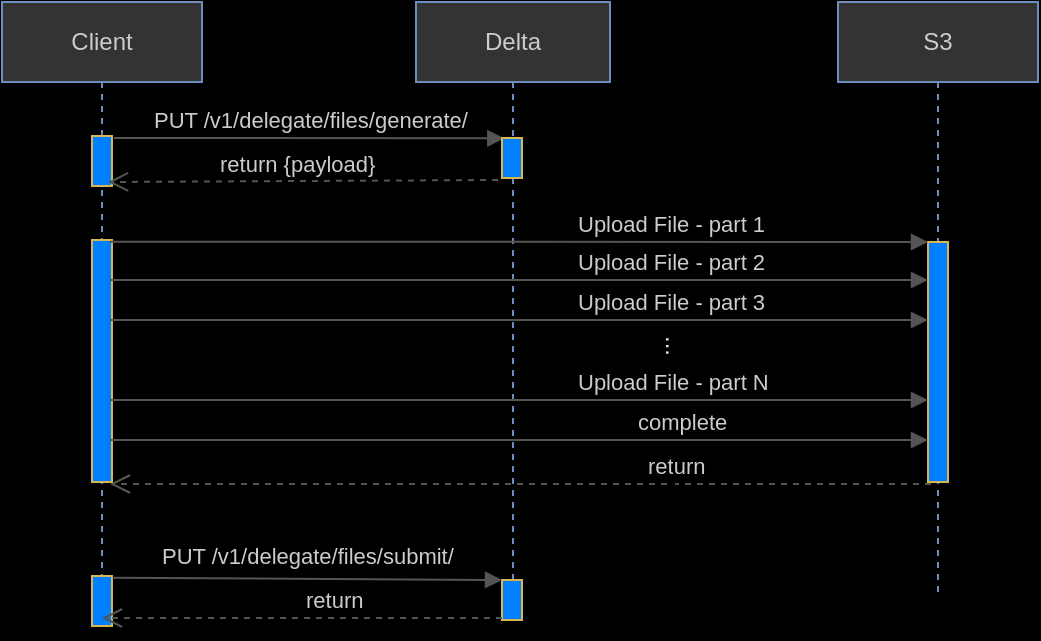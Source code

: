 <mxfile version="24.7.8">
  <diagram id="gVV5lhUfiPa0L9g_i5hR" name="Files">
    <mxGraphModel dx="617" dy="516" grid="0" gridSize="10" guides="1" tooltips="1" connect="1" arrows="1" fold="1" page="1" pageScale="1" pageWidth="827" pageHeight="1169" background="#000000" math="0" shadow="0">
      <root>
        <mxCell id="0" />
        <mxCell id="1" parent="0" />
        <mxCell id="4t5hnGVO_0YLoDygpRsN-1" value="Client" style="shape=umlLifeline;perimeter=lifelinePerimeter;whiteSpace=wrap;html=1;container=1;collapsible=0;recursiveResize=0;outlineConnect=0;fillColor=#333333;strokeColor=#6c8ebf;fontColor=#CCCCCC;" vertex="1" parent="1">
          <mxGeometry x="200" y="80" width="100" height="312" as="geometry" />
        </mxCell>
        <mxCell id="4t5hnGVO_0YLoDygpRsN-2" value="" style="html=1;points=[];perimeter=orthogonalPerimeter;fillColor=#007FFF;strokeColor=#d6b656;fontColor=#CCCCCC;" vertex="1" parent="4t5hnGVO_0YLoDygpRsN-1">
          <mxGeometry x="45" y="67" width="10" height="25" as="geometry" />
        </mxCell>
        <mxCell id="4t5hnGVO_0YLoDygpRsN-5" value="" style="html=1;points=[];perimeter=orthogonalPerimeter;fillColor=#007FFF;strokeColor=#d6b656;fontColor=#CCCCCC;" vertex="1" parent="4t5hnGVO_0YLoDygpRsN-1">
          <mxGeometry x="45" y="287" width="10" height="25" as="geometry" />
        </mxCell>
        <mxCell id="4t5hnGVO_0YLoDygpRsN-14" value="PUT /v1/delegate/files/generate/" style="html=1;verticalAlign=bottom;endArrow=block;entryX=0;entryY=0;labelBackgroundColor=none;strokeColor=#545454;fontColor=#CCCCCC;align=left;exitX=0.986;exitY=0.993;exitDx=0;exitDy=0;exitPerimeter=0;" edge="1" parent="4t5hnGVO_0YLoDygpRsN-1">
          <mxGeometry x="-0.816" relative="1" as="geometry">
            <mxPoint x="56.0" y="68" as="sourcePoint" />
            <mxPoint as="offset" />
            <mxPoint x="251.14" y="68.14" as="targetPoint" />
          </mxGeometry>
        </mxCell>
        <mxCell id="4t5hnGVO_0YLoDygpRsN-15" value="return {payload}" style="html=1;verticalAlign=bottom;endArrow=open;dashed=1;endSize=8;exitX=0;exitY=0.95;labelBackgroundColor=none;strokeColor=#545454;fontColor=#CCCCCC;align=left;" edge="1" parent="4t5hnGVO_0YLoDygpRsN-1">
          <mxGeometry x="0.446" relative="1" as="geometry">
            <mxPoint x="53" y="90" as="targetPoint" />
            <mxPoint x="248" y="89" as="sourcePoint" />
            <mxPoint as="offset" />
          </mxGeometry>
        </mxCell>
        <mxCell id="voVUpHhrjdc2uoY4iucY-1" value="" style="html=1;points=[];perimeter=orthogonalPerimeter;fillColor=#007FFF;strokeColor=#d6b656;fontColor=#CCCCCC;" vertex="1" parent="4t5hnGVO_0YLoDygpRsN-1">
          <mxGeometry x="45" y="119" width="10" height="121" as="geometry" />
        </mxCell>
        <mxCell id="4t5hnGVO_0YLoDygpRsN-11" value="Delta" style="shape=umlLifeline;perimeter=lifelinePerimeter;whiteSpace=wrap;html=1;container=1;collapsible=0;recursiveResize=0;outlineConnect=0;fillColor=#333333;strokeColor=#6c8ebf;fontColor=#CCCCCC;" vertex="1" parent="1">
          <mxGeometry x="407" y="80" width="97" height="299" as="geometry" />
        </mxCell>
        <mxCell id="4t5hnGVO_0YLoDygpRsN-12" value="" style="html=1;points=[];perimeter=orthogonalPerimeter;fillColor=#007FFF;strokeColor=#d6b656;fontColor=#007FFF;" vertex="1" parent="4t5hnGVO_0YLoDygpRsN-11">
          <mxGeometry x="43" y="68" width="10" height="20" as="geometry" />
        </mxCell>
        <mxCell id="4t5hnGVO_0YLoDygpRsN-13" value="" style="html=1;points=[];perimeter=orthogonalPerimeter;fillColor=#007FFF;strokeColor=#d6b656;fontColor=#007FFF;" vertex="1" parent="4t5hnGVO_0YLoDygpRsN-11">
          <mxGeometry x="43" y="289" width="10" height="20" as="geometry" />
        </mxCell>
        <mxCell id="4t5hnGVO_0YLoDygpRsN-9" value="S3" style="shape=umlLifeline;perimeter=lifelinePerimeter;whiteSpace=wrap;html=1;container=1;collapsible=0;recursiveResize=0;outlineConnect=0;fillColor=#333333;strokeColor=#6c8ebf;fontColor=#CCCCCC;" vertex="1" parent="1">
          <mxGeometry x="618" y="80" width="100" height="295" as="geometry" />
        </mxCell>
        <mxCell id="4t5hnGVO_0YLoDygpRsN-10" value="" style="html=1;points=[];perimeter=orthogonalPerimeter;fillColor=#007FFF;strokeColor=#d6b656;fontColor=#CCCCCC;" vertex="1" parent="4t5hnGVO_0YLoDygpRsN-9">
          <mxGeometry x="45" y="120" width="10" height="120" as="geometry" />
        </mxCell>
        <mxCell id="4t5hnGVO_0YLoDygpRsN-16" value="Upload File - part 1" style="html=1;verticalAlign=bottom;endArrow=block;entryX=0;entryY=0;labelBackgroundColor=none;strokeColor=#545454;fontColor=#CCCCCC;align=left;exitX=0.871;exitY=0.993;exitDx=0;exitDy=0;exitPerimeter=0;" edge="1" parent="1" target="4t5hnGVO_0YLoDygpRsN-10">
          <mxGeometry x="0.133" relative="1" as="geometry">
            <mxPoint x="253.71" y="199.86" as="sourcePoint" />
            <mxPoint as="offset" />
          </mxGeometry>
        </mxCell>
        <mxCell id="4t5hnGVO_0YLoDygpRsN-17" value="return" style="html=1;verticalAlign=bottom;endArrow=open;dashed=1;endSize=8;labelBackgroundColor=none;strokeColor=#545454;fontColor=#CCCCCC;align=left;" edge="1" parent="1">
          <mxGeometry x="-0.301" relative="1" as="geometry">
            <mxPoint x="254" y="321" as="targetPoint" />
            <mxPoint as="offset" />
            <mxPoint x="664.5" y="321" as="sourcePoint" />
          </mxGeometry>
        </mxCell>
        <mxCell id="4t5hnGVO_0YLoDygpRsN-18" value="PUT /v1/delegate/files/submit/" style="html=1;verticalAlign=bottom;endArrow=block;entryX=0;entryY=0;labelBackgroundColor=none;strokeColor=#545454;fontColor=#CCCCCC;align=left;exitX=1.031;exitY=0.035;exitDx=0;exitDy=0;exitPerimeter=0;" edge="1" parent="1" source="4t5hnGVO_0YLoDygpRsN-5" target="4t5hnGVO_0YLoDygpRsN-13">
          <mxGeometry x="-0.768" y="2" relative="1" as="geometry">
            <mxPoint x="333" y="240" as="sourcePoint" />
            <mxPoint as="offset" />
          </mxGeometry>
        </mxCell>
        <mxCell id="4t5hnGVO_0YLoDygpRsN-19" value="return" style="html=1;verticalAlign=bottom;endArrow=open;dashed=1;endSize=8;exitX=0;exitY=0.95;labelBackgroundColor=none;strokeColor=#545454;fontColor=#CCCCCC;align=left;" edge="1" parent="1" source="4t5hnGVO_0YLoDygpRsN-13" target="4t5hnGVO_0YLoDygpRsN-1">
          <mxGeometry relative="1" as="geometry">
            <mxPoint x="255" y="321" as="targetPoint" />
          </mxGeometry>
        </mxCell>
        <mxCell id="voVUpHhrjdc2uoY4iucY-2" value="Upload File - part 2" style="html=1;verticalAlign=bottom;endArrow=block;entryX=0;entryY=0;labelBackgroundColor=none;strokeColor=#545454;fontColor=#CCCCCC;align=left;exitX=0.871;exitY=0.993;exitDx=0;exitDy=0;exitPerimeter=0;" edge="1" parent="1">
          <mxGeometry x="0.133" relative="1" as="geometry">
            <mxPoint x="254" y="219" as="sourcePoint" />
            <mxPoint as="offset" />
            <mxPoint x="663" y="219" as="targetPoint" />
          </mxGeometry>
        </mxCell>
        <mxCell id="voVUpHhrjdc2uoY4iucY-3" value="Upload File - part 3" style="html=1;verticalAlign=bottom;endArrow=block;entryX=0;entryY=0;labelBackgroundColor=none;strokeColor=#545454;fontColor=#CCCCCC;align=left;exitX=0.871;exitY=0.993;exitDx=0;exitDy=0;exitPerimeter=0;" edge="1" parent="1">
          <mxGeometry x="0.133" relative="1" as="geometry">
            <mxPoint x="254" y="239" as="sourcePoint" />
            <mxPoint as="offset" />
            <mxPoint x="663" y="239" as="targetPoint" />
          </mxGeometry>
        </mxCell>
        <mxCell id="voVUpHhrjdc2uoY4iucY-4" value="Upload File - part N" style="html=1;verticalAlign=bottom;endArrow=block;entryX=0;entryY=0;labelBackgroundColor=none;strokeColor=#545454;fontColor=#CCCCCC;align=left;exitX=0.871;exitY=0.993;exitDx=0;exitDy=0;exitPerimeter=0;" edge="1" parent="1">
          <mxGeometry x="0.133" relative="1" as="geometry">
            <mxPoint x="254" y="279" as="sourcePoint" />
            <mxPoint as="offset" />
            <mxPoint x="663" y="279" as="targetPoint" />
          </mxGeometry>
        </mxCell>
        <mxCell id="voVUpHhrjdc2uoY4iucY-9" value="" style="edgeStyle=orthogonalEdgeStyle;rounded=0;orthogonalLoop=1;jettySize=auto;html=1;" edge="1" parent="1" source="voVUpHhrjdc2uoY4iucY-5">
          <mxGeometry relative="1" as="geometry">
            <mxPoint x="536" y="332" as="targetPoint" />
          </mxGeometry>
        </mxCell>
        <mxCell id="voVUpHhrjdc2uoY4iucY-5" value="&lt;font color=&quot;#e6e6e6&quot;&gt;...&lt;/font&gt;" style="text;html=1;align=center;verticalAlign=middle;whiteSpace=wrap;rounded=0;rotation=90;" vertex="1" parent="1">
          <mxGeometry x="506" y="237" width="60" height="30" as="geometry" />
        </mxCell>
        <mxCell id="voVUpHhrjdc2uoY4iucY-7" value="complete" style="html=1;verticalAlign=bottom;endArrow=block;entryX=0;entryY=0;labelBackgroundColor=none;strokeColor=#545454;fontColor=#CCCCCC;align=left;exitX=0.871;exitY=0.993;exitDx=0;exitDy=0;exitPerimeter=0;" edge="1" parent="1">
          <mxGeometry x="0.281" relative="1" as="geometry">
            <mxPoint x="254" y="299" as="sourcePoint" />
            <mxPoint as="offset" />
            <mxPoint x="663" y="299" as="targetPoint" />
          </mxGeometry>
        </mxCell>
      </root>
    </mxGraphModel>
  </diagram>
</mxfile>
